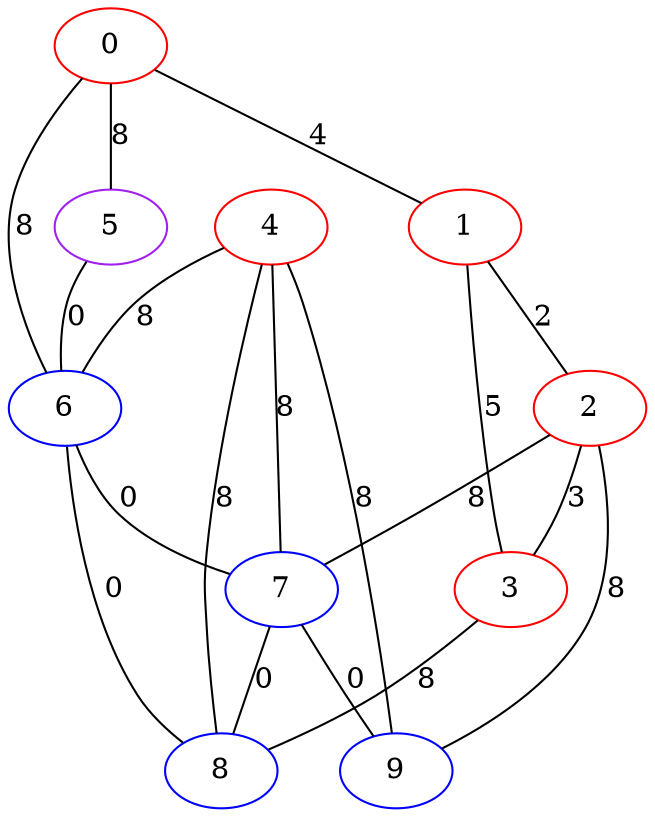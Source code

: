 graph "" {
0 [color=red, weight=1];
1 [color=red, weight=1];
2 [color=red, weight=1];
3 [color=red, weight=1];
4 [color=red, weight=1];
5 [color=purple, weight=4];
6 [color=blue, weight=3];
7 [color=blue, weight=3];
8 [color=blue, weight=3];
9 [color=blue, weight=3];
0 -- 1  [key=0, label=4];
0 -- 5  [key=0, label=8];
0 -- 6  [key=0, label=8];
1 -- 2  [key=0, label=2];
1 -- 3  [key=0, label=5];
2 -- 3  [key=0, label=3];
2 -- 9  [key=0, label=8];
2 -- 7  [key=0, label=8];
3 -- 8  [key=0, label=8];
4 -- 8  [key=0, label=8];
4 -- 9  [key=0, label=8];
4 -- 6  [key=0, label=8];
4 -- 7  [key=0, label=8];
5 -- 6  [key=0, label=0];
6 -- 8  [key=0, label=0];
6 -- 7  [key=0, label=0];
7 -- 8  [key=0, label=0];
7 -- 9  [key=0, label=0];
}
